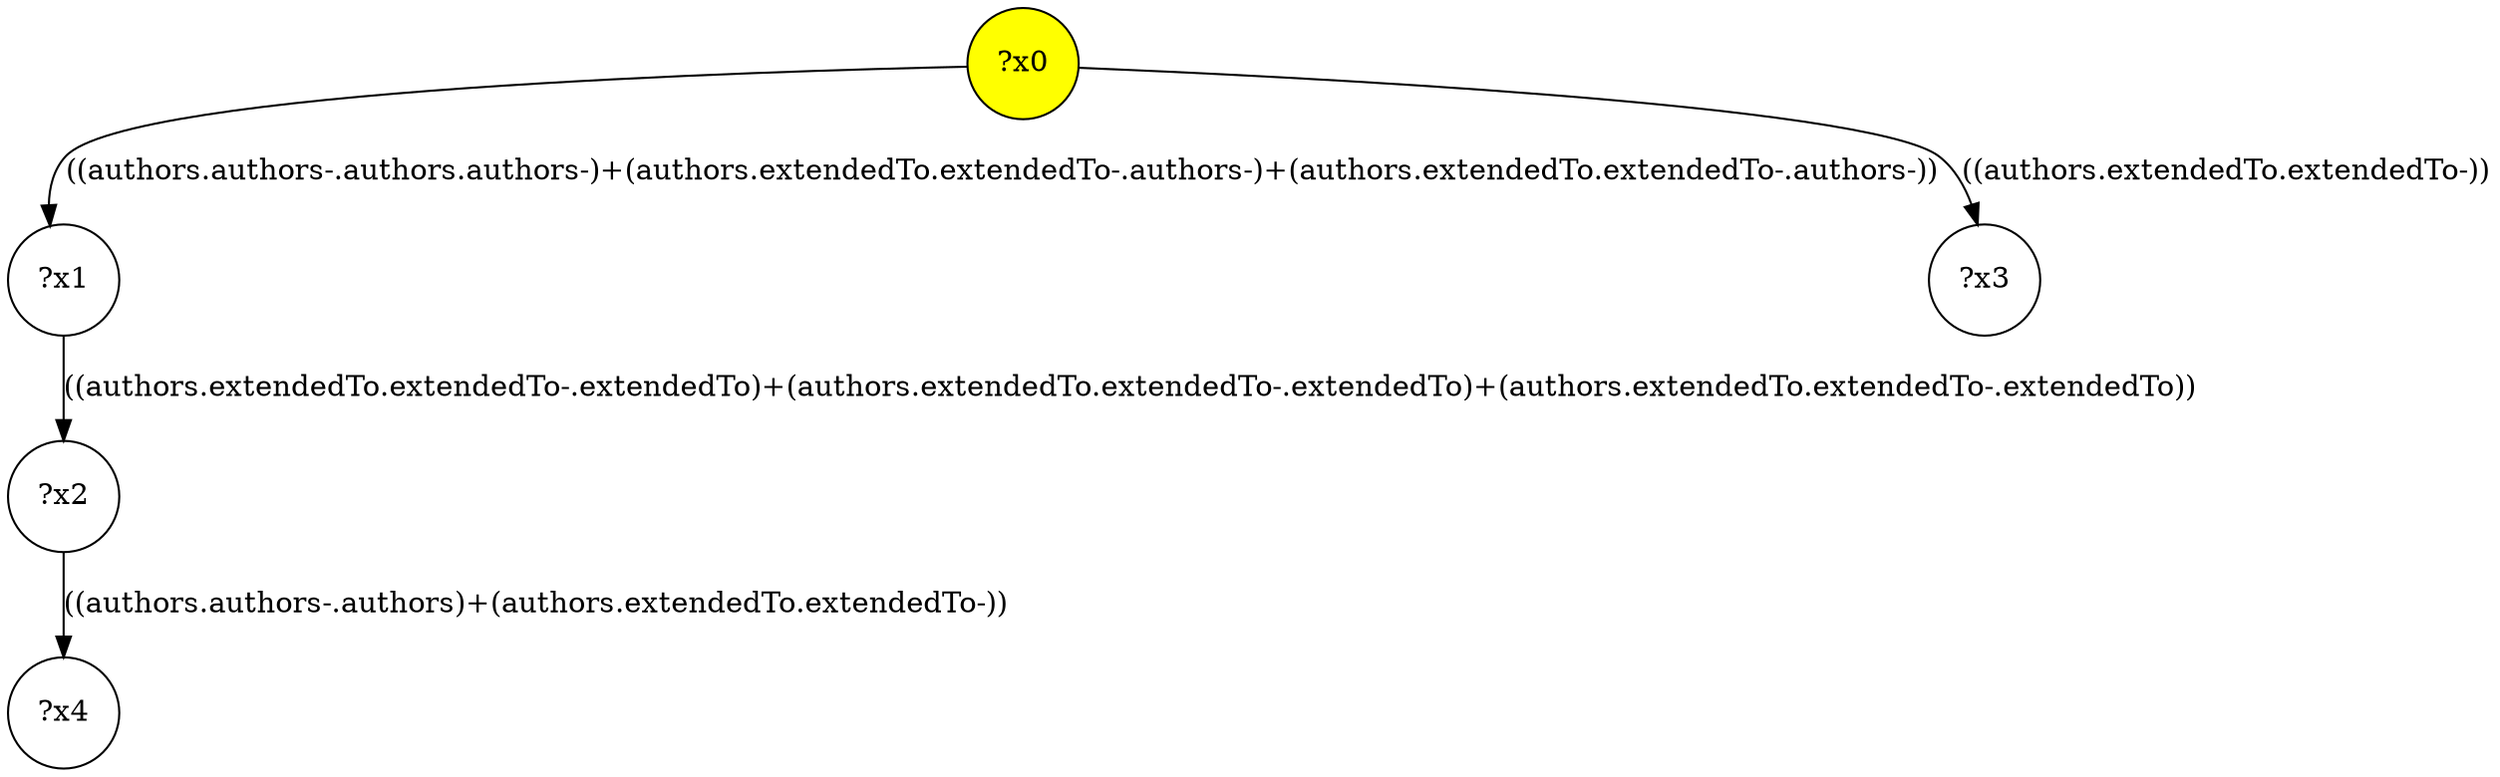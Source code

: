 digraph g {
	x0 [fillcolor="yellow", style="filled," shape=circle, label="?x0"];
	x1 [shape=circle, label="?x1"];
	x0 -> x1 [label="((authors.authors-.authors.authors-)+(authors.extendedTo.extendedTo-.authors-)+(authors.extendedTo.extendedTo-.authors-))"];
	x2 [shape=circle, label="?x2"];
	x1 -> x2 [label="((authors.extendedTo.extendedTo-.extendedTo)+(authors.extendedTo.extendedTo-.extendedTo)+(authors.extendedTo.extendedTo-.extendedTo))"];
	x3 [shape=circle, label="?x3"];
	x0 -> x3 [label="((authors.extendedTo.extendedTo-))"];
	x4 [shape=circle, label="?x4"];
	x2 -> x4 [label="((authors.authors-.authors)+(authors.extendedTo.extendedTo-))"];
}
